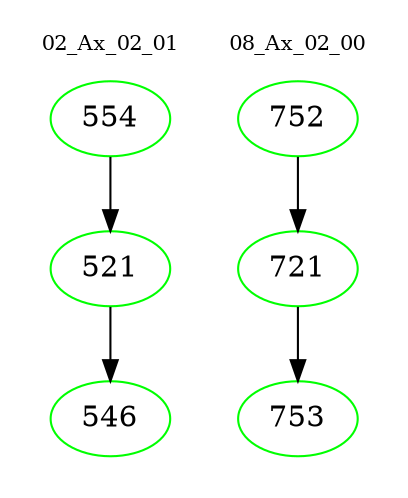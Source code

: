 digraph{
subgraph cluster_0 {
color = white
label = "02_Ax_02_01";
fontsize=10;
T0_554 [label="554", color="green"]
T0_554 -> T0_521 [color="black"]
T0_521 [label="521", color="green"]
T0_521 -> T0_546 [color="black"]
T0_546 [label="546", color="green"]
}
subgraph cluster_1 {
color = white
label = "08_Ax_02_00";
fontsize=10;
T1_752 [label="752", color="green"]
T1_752 -> T1_721 [color="black"]
T1_721 [label="721", color="green"]
T1_721 -> T1_753 [color="black"]
T1_753 [label="753", color="green"]
}
}
